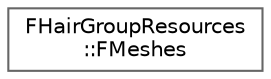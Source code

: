 digraph "Graphical Class Hierarchy"
{
 // INTERACTIVE_SVG=YES
 // LATEX_PDF_SIZE
  bgcolor="transparent";
  edge [fontname=Helvetica,fontsize=10,labelfontname=Helvetica,labelfontsize=10];
  node [fontname=Helvetica,fontsize=10,shape=box,height=0.2,width=0.4];
  rankdir="LR";
  Node0 [id="Node000000",label="FHairGroupResources\l::FMeshes",height=0.2,width=0.4,color="grey40", fillcolor="white", style="filled",URL="$d0/d67/structFHairGroupResources_1_1FMeshes.html",tooltip=" "];
}
